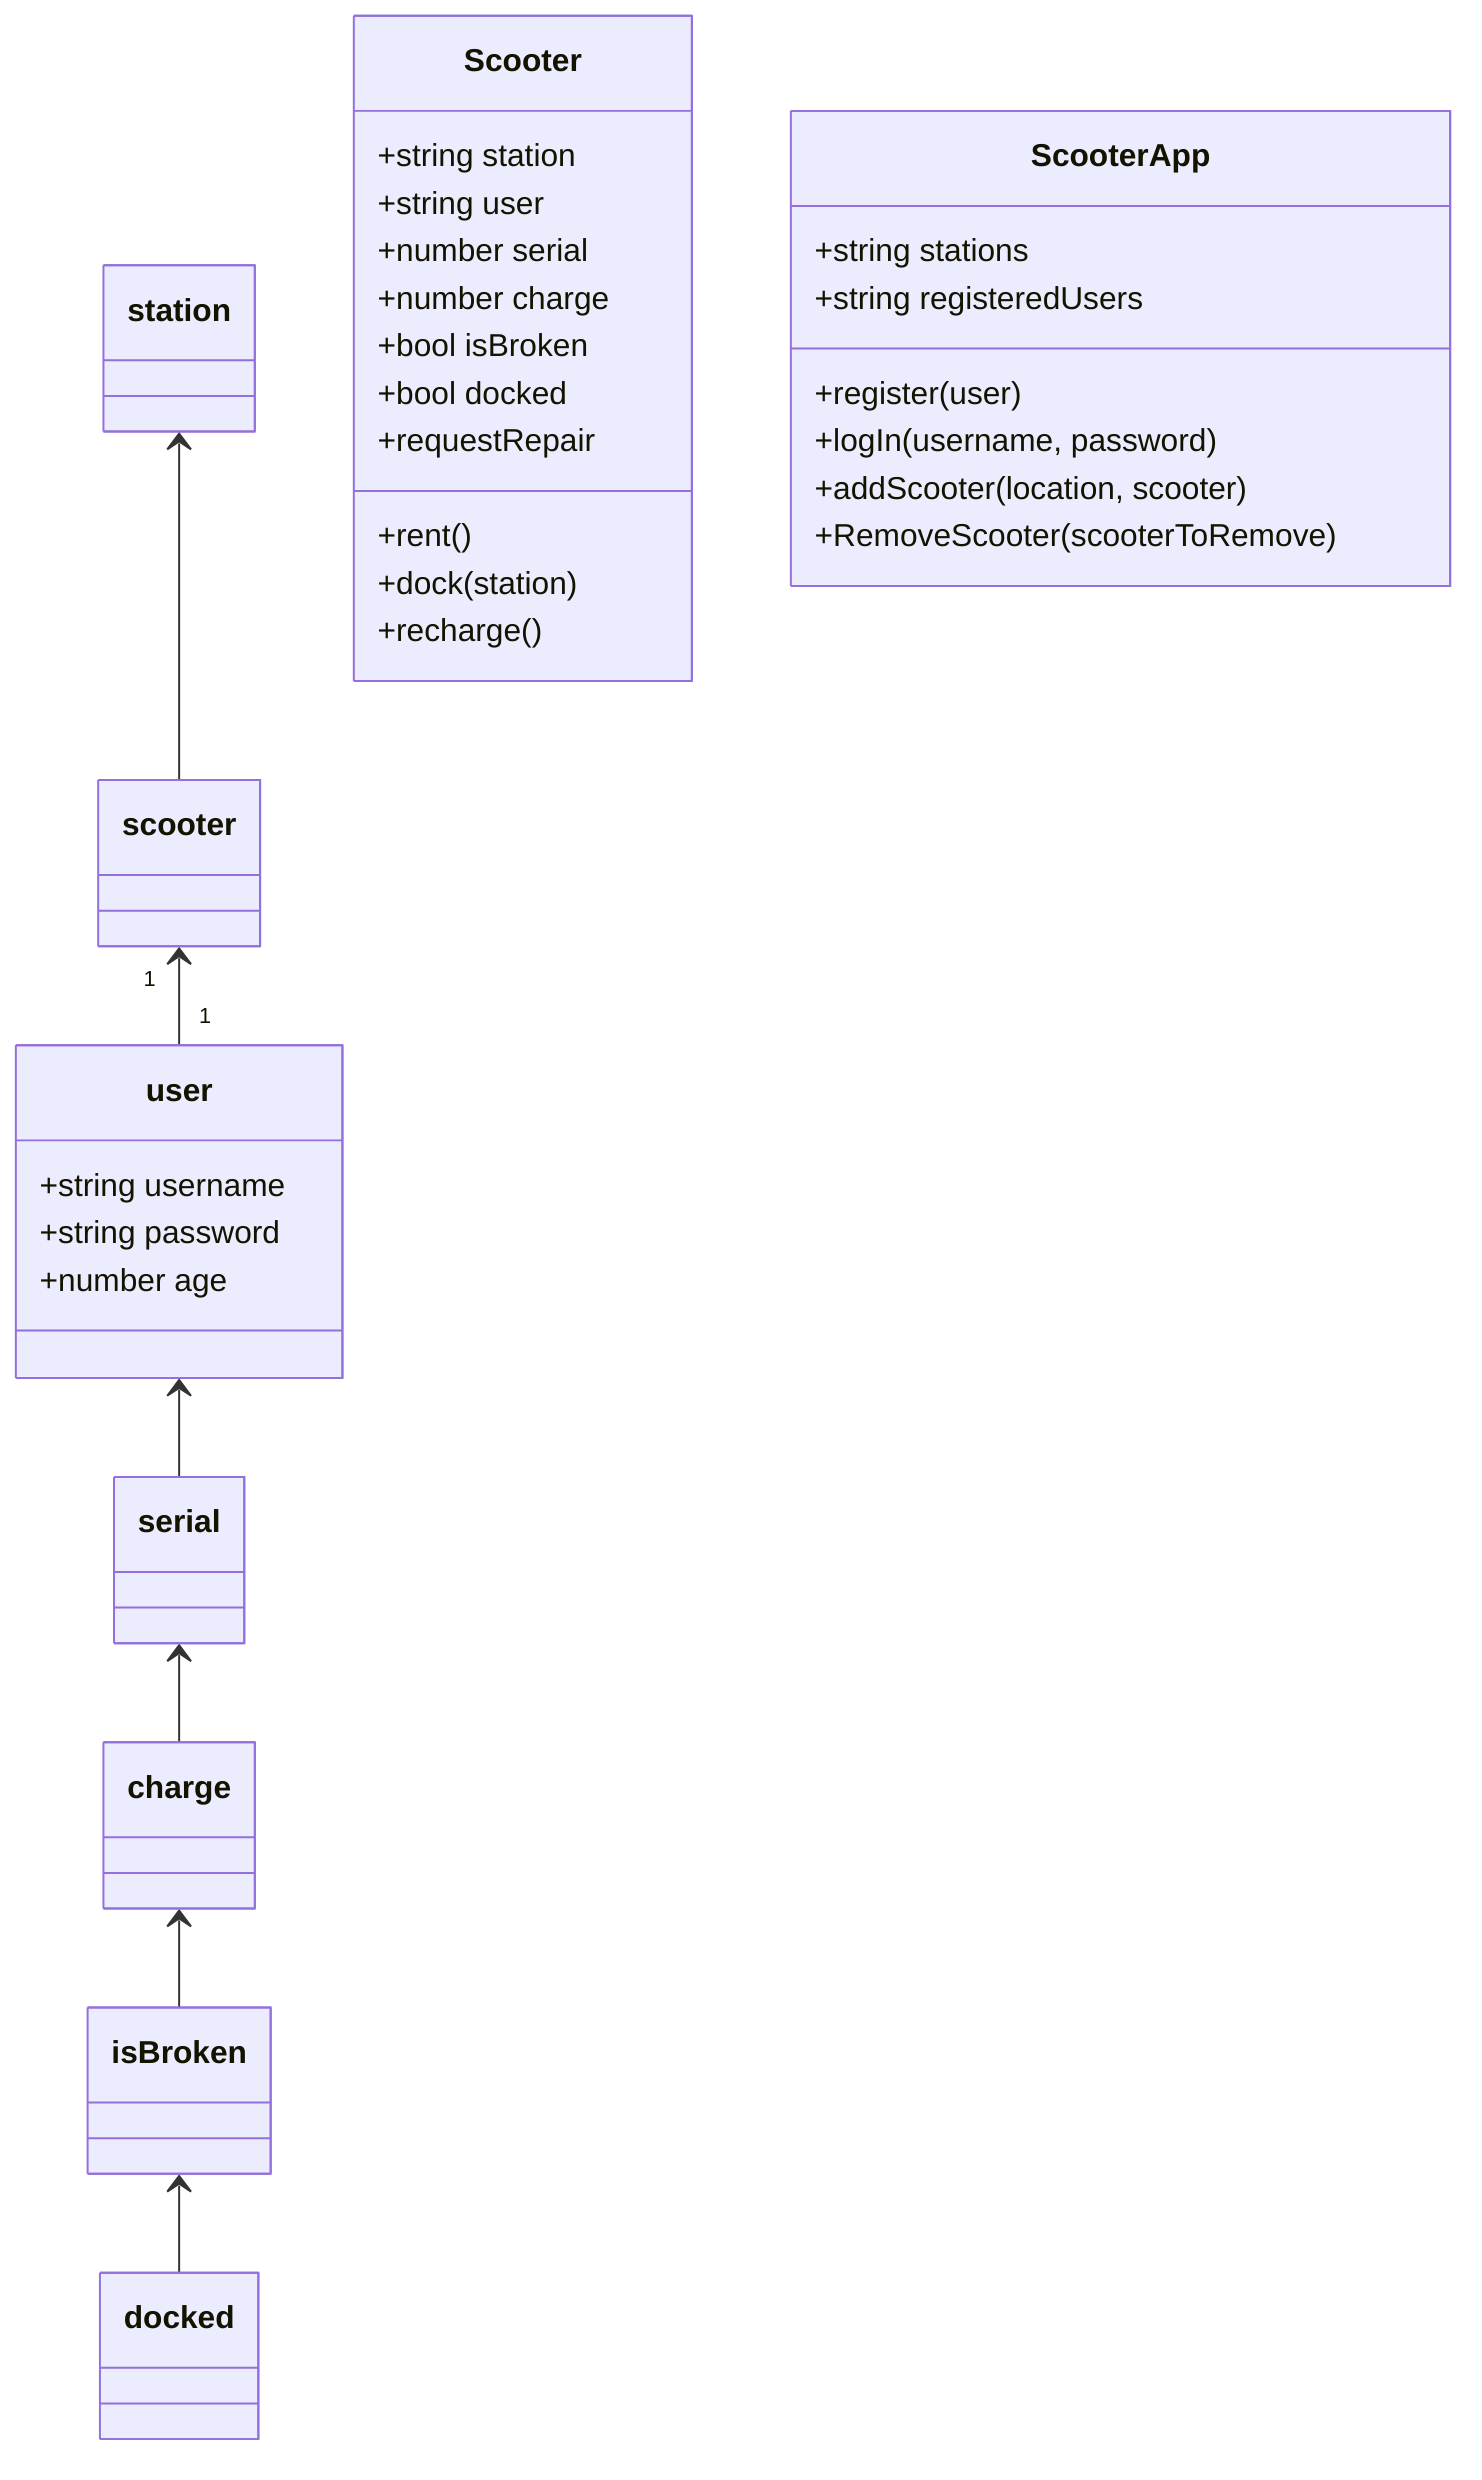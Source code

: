 classDiagram

station <-- scooter
scooter "1" <-- "1" user
user <-- serial
serial <-- charge
charge <-- isBroken
isBroken <-- docked


class Scooter {
+string station
+string user
+number serial
+number charge
+bool isBroken 
+bool docked 
+rent()
+dock(station)
+recharge()
+requestRepair

}


class user {
+string username 
+string password
+number age
}

class ScooterApp {
+string stations
+string registeredUsers
+register(user)
+logIn(username, password)
+addScooter(location, scooter)
+RemoveScooter(scooterToRemove)
}
